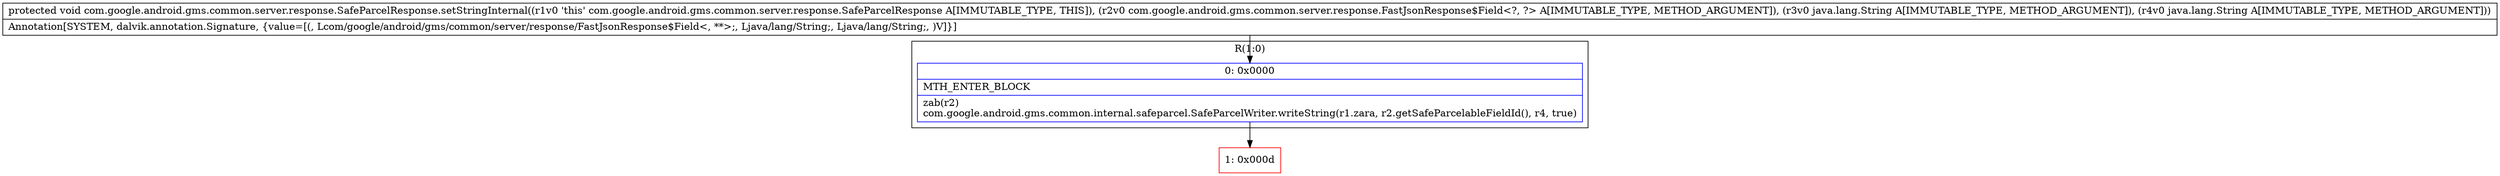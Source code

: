 digraph "CFG forcom.google.android.gms.common.server.response.SafeParcelResponse.setStringInternal(Lcom\/google\/android\/gms\/common\/server\/response\/FastJsonResponse$Field;Ljava\/lang\/String;Ljava\/lang\/String;)V" {
subgraph cluster_Region_1147238141 {
label = "R(1:0)";
node [shape=record,color=blue];
Node_0 [shape=record,label="{0\:\ 0x0000|MTH_ENTER_BLOCK\l|zab(r2)\lcom.google.android.gms.common.internal.safeparcel.SafeParcelWriter.writeString(r1.zara, r2.getSafeParcelableFieldId(), r4, true)\l}"];
}
Node_1 [shape=record,color=red,label="{1\:\ 0x000d}"];
MethodNode[shape=record,label="{protected void com.google.android.gms.common.server.response.SafeParcelResponse.setStringInternal((r1v0 'this' com.google.android.gms.common.server.response.SafeParcelResponse A[IMMUTABLE_TYPE, THIS]), (r2v0 com.google.android.gms.common.server.response.FastJsonResponse$Field\<?, ?\> A[IMMUTABLE_TYPE, METHOD_ARGUMENT]), (r3v0 java.lang.String A[IMMUTABLE_TYPE, METHOD_ARGUMENT]), (r4v0 java.lang.String A[IMMUTABLE_TYPE, METHOD_ARGUMENT]))  | Annotation[SYSTEM, dalvik.annotation.Signature, \{value=[(, Lcom\/google\/android\/gms\/common\/server\/response\/FastJsonResponse$Field\<, **\>;, Ljava\/lang\/String;, Ljava\/lang\/String;, )V]\}]\l}"];
MethodNode -> Node_0;
Node_0 -> Node_1;
}

